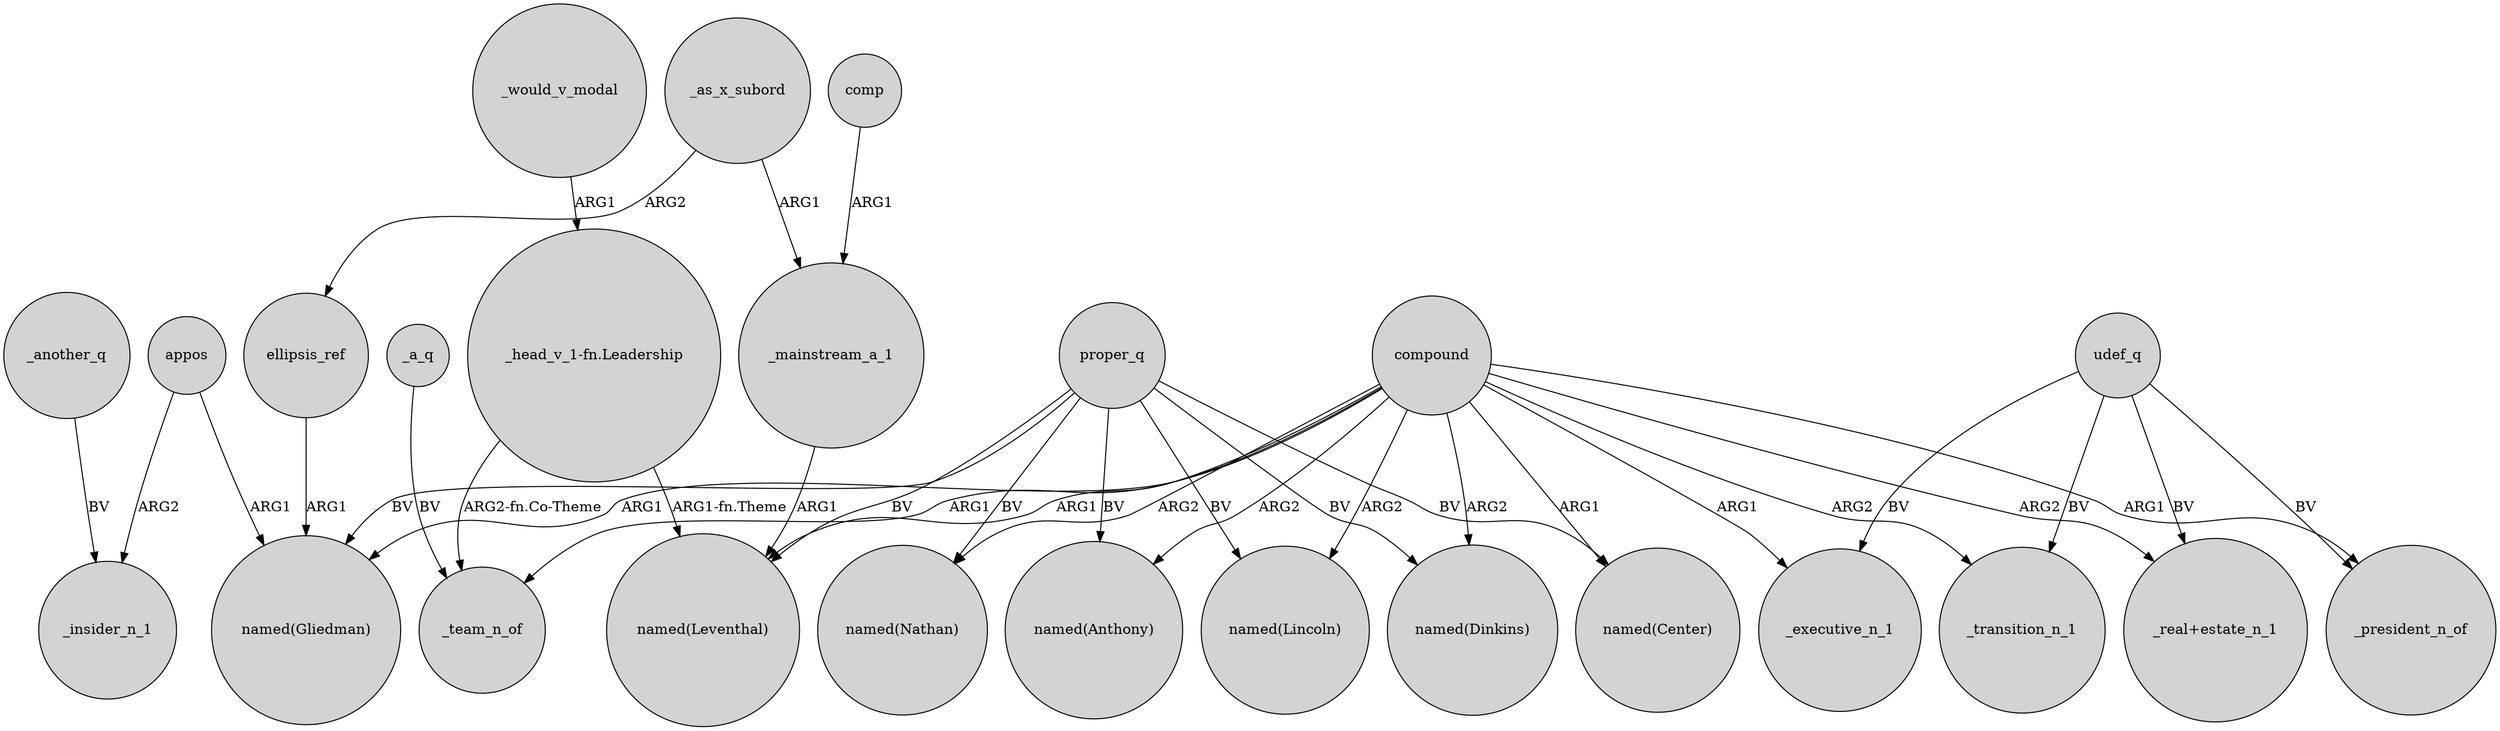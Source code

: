 digraph {
	node [shape=circle style=filled]
	appos -> _insider_n_1 [label=ARG2]
	compound -> _team_n_of [label=ARG1]
	compound -> "named(Lincoln)" [label=ARG2]
	compound -> "named(Nathan)" [label=ARG2]
	"_head_v_1-fn.Leadership" -> _team_n_of [label="ARG2-fn.Co-Theme"]
	appos -> "named(Gliedman)" [label=ARG1]
	udef_q -> _executive_n_1 [label=BV]
	_a_q -> _team_n_of [label=BV]
	proper_q -> "named(Gliedman)" [label=BV]
	compound -> _executive_n_1 [label=ARG1]
	compound -> _transition_n_1 [label=ARG2]
	proper_q -> "named(Anthony)" [label=BV]
	compound -> "named(Dinkins)" [label=ARG2]
	compound -> "named(Leventhal)" [label=ARG1]
	compound -> "named(Gliedman)" [label=ARG1]
	compound -> "_real+estate_n_1" [label=ARG2]
	proper_q -> "named(Lincoln)" [label=BV]
	"_head_v_1-fn.Leadership" -> "named(Leventhal)" [label="ARG1-fn.Theme"]
	compound -> "named(Anthony)" [label=ARG2]
	proper_q -> "named(Nathan)" [label=BV]
	proper_q -> "named(Center)" [label=BV]
	compound -> _president_n_of [label=ARG1]
	udef_q -> _president_n_of [label=BV]
	_would_v_modal -> "_head_v_1-fn.Leadership" [label=ARG1]
	udef_q -> "_real+estate_n_1" [label=BV]
	_mainstream_a_1 -> "named(Leventhal)" [label=ARG1]
	_another_q -> _insider_n_1 [label=BV]
	ellipsis_ref -> "named(Gliedman)" [label=ARG1]
	_as_x_subord -> ellipsis_ref [label=ARG2]
	udef_q -> _transition_n_1 [label=BV]
	proper_q -> "named(Leventhal)" [label=BV]
	compound -> "named(Center)" [label=ARG1]
	_as_x_subord -> _mainstream_a_1 [label=ARG1]
	proper_q -> "named(Dinkins)" [label=BV]
	comp -> _mainstream_a_1 [label=ARG1]
}
